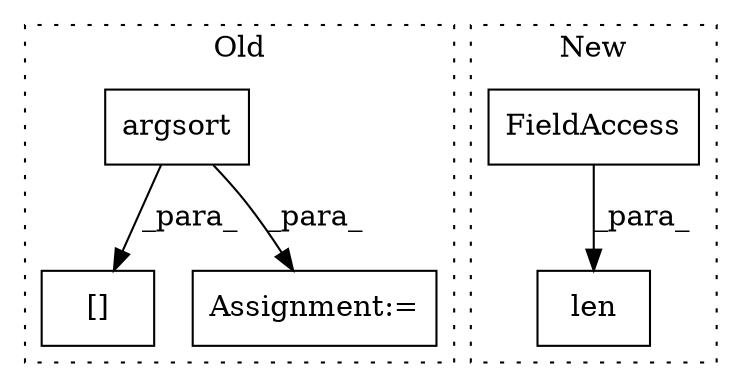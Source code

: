 digraph G {
subgraph cluster0 {
1 [label="argsort" a="32" s="6458,6467" l="8,1" shape="box"];
4 [label="[]" a="2" s="6523,6528" l="2,1" shape="box"];
5 [label="Assignment:=" a="7" s="6508" l="1" shape="box"];
label = "Old";
style="dotted";
}
subgraph cluster1 {
2 [label="len" a="32" s="6288,6293" l="4,1" shape="box"];
3 [label="FieldAccess" a="22" s="6292" l="1" shape="box"];
label = "New";
style="dotted";
}
1 -> 4 [label="_para_"];
1 -> 5 [label="_para_"];
3 -> 2 [label="_para_"];
}
